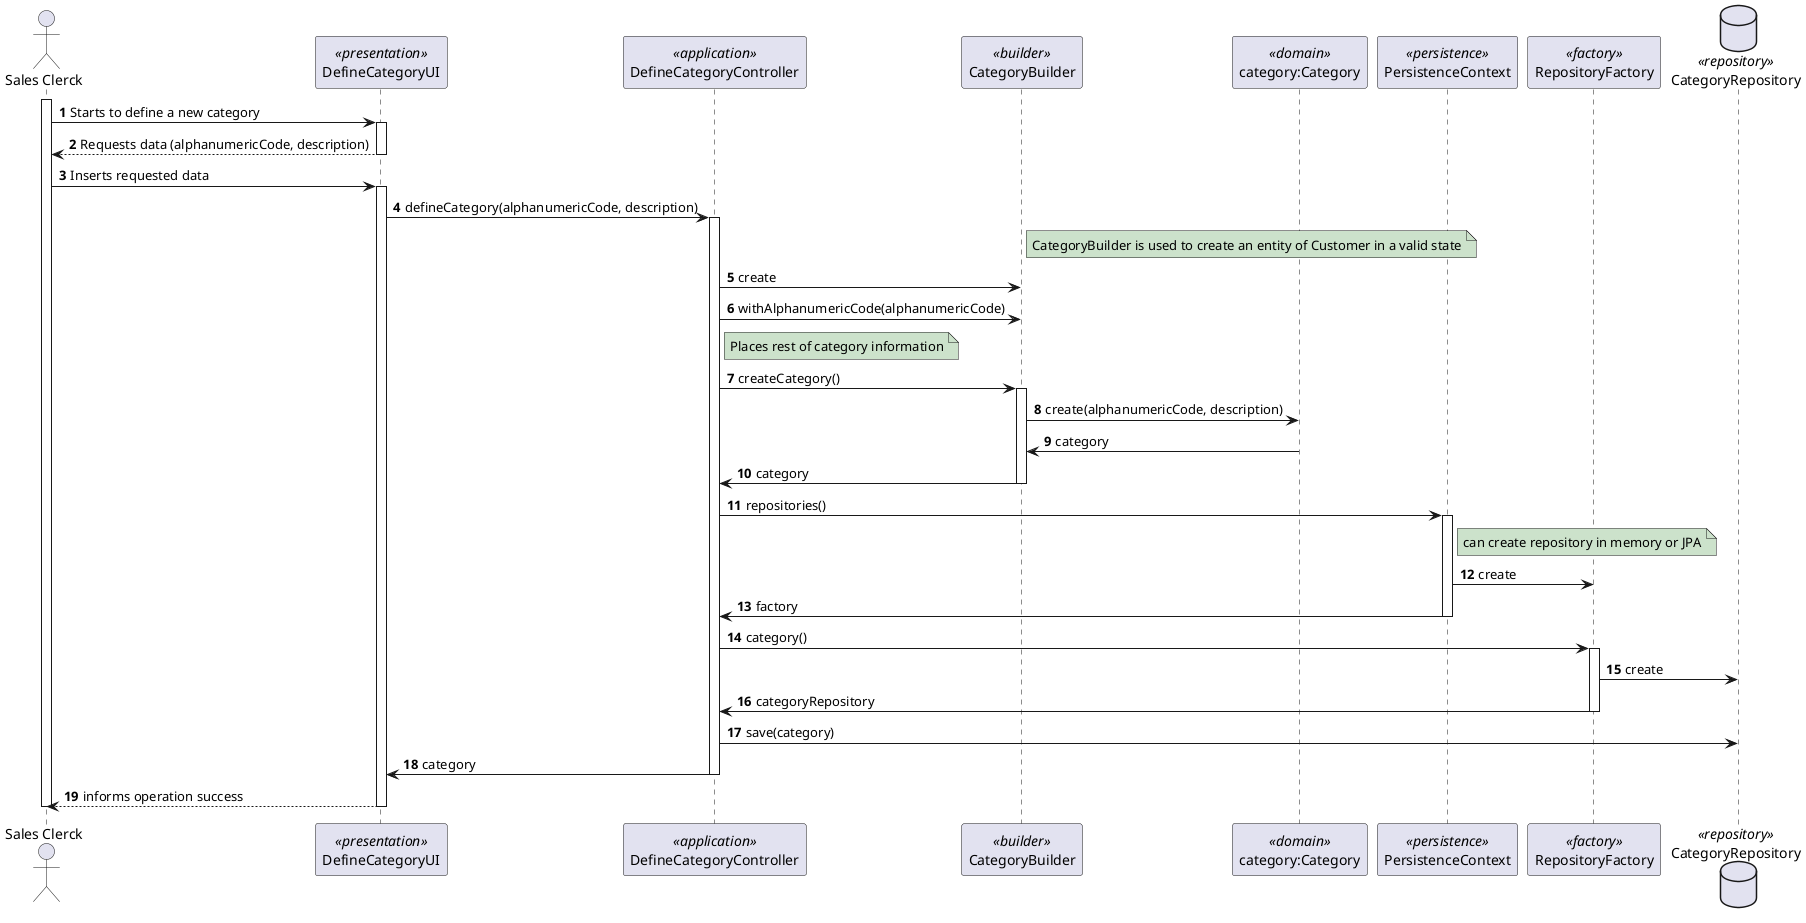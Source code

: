 @startuml
autonumber
'hide footbox
actor "Sales Clerck" as SC
participant "DefineCategoryUI" as UI <<presentation>>
participant "DefineCategoryController" as CTRL <<application>>
participant "CategoryBuilder" as CB <<builder>>
participant "category:Category" as Category <<domain>>
participant "PersistenceContext" as PC <<persistence>>
participant "RepositoryFactory" as RF <<factory>>
database "CategoryRepository" as CR <<repository>>


activate SC
SC -> UI : Starts to define a new category
activate UI
UI --> SC : Requests data (alphanumericCode, description)
deactivate UI



SC -> UI : Inserts requested data
activate UI

UI -> CTRL : defineCategory(alphanumericCode, description)
activate CTRL

note right CB #CCE2CB
    CategoryBuilder is used to create an entity of Customer in a valid state
end note

CTRL -> CB : create
CTRL -> CB : withAlphanumericCode(alphanumericCode)

note right CTRL #CCE2CB
    Places rest of category information
end note

CTRL -> CB : createCategory()
activate CB
CB -> Category : create(alphanumericCode, description)
Category -> CB : category

CB -> CTRL : category
deactivate CB

CTRL -> PC : repositories()
activate PC
note right PC #CCE2CB
    can create repository in memory or JPA
end note
PC -> RF : create
PC -> CTRL : factory
deactivate PC



CTRL -> RF : category()
activate RF
RF -> CR : create
RF -> CTRL : categoryRepository
deactivate RF
CTRL -> CR : save(category)
CTRL -> UI : category
deactivate CTRL

UI --> SC :informs operation success
deactivate UI


deactivate SC



@enduml